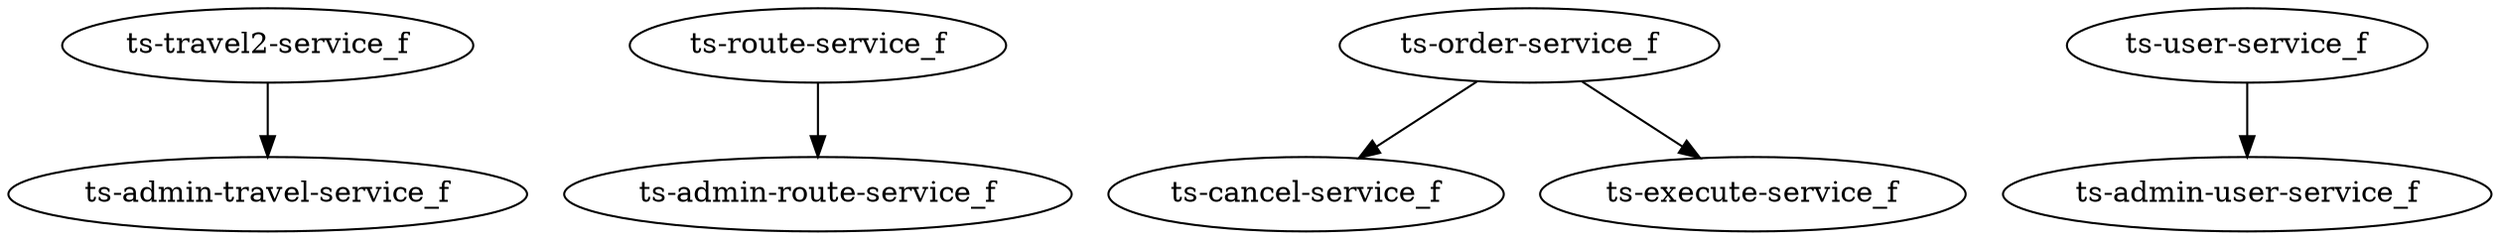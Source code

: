 digraph g {
   "ts-travel2-service_f" -> "ts-admin-travel-service_f" [arrowtail=none, arrowhead=normal]; 
   "ts-route-service_f" -> "ts-admin-route-service_f" [arrowtail=none, arrowhead=normal]; 
   "ts-order-service_f" -> "ts-cancel-service_f" [arrowtail=none, arrowhead=normal]; 
   "ts-order-service_f" -> "ts-execute-service_f" [arrowtail=none, arrowhead=normal]; 
   "ts-user-service_f" -> "ts-admin-user-service_f" [arrowtail=none, arrowhead=normal]; 
}